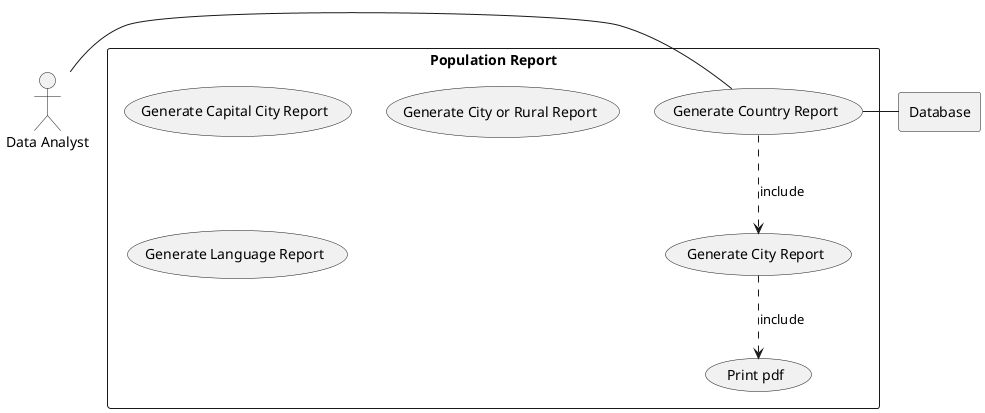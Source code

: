@startuml

actor DA as "Data Analyst"

rectangle Database

rectangle "Population Report" {
    usecase UC1 as "Generate Country Report"

    usecase UC2 as "Generate City Report"

    usecase UC3 as "Generate Capital City Report"

    usecase UC4 as "Generate City or Rural Report"

    usecase UC5 as "Generate Language Report"

    usecase UCa as "Print pdf"

    DA - UC1
    UC1 ..>UC2 : include
    UC2 ..>UCa : include
    UC1 - Database
}

@enduml
